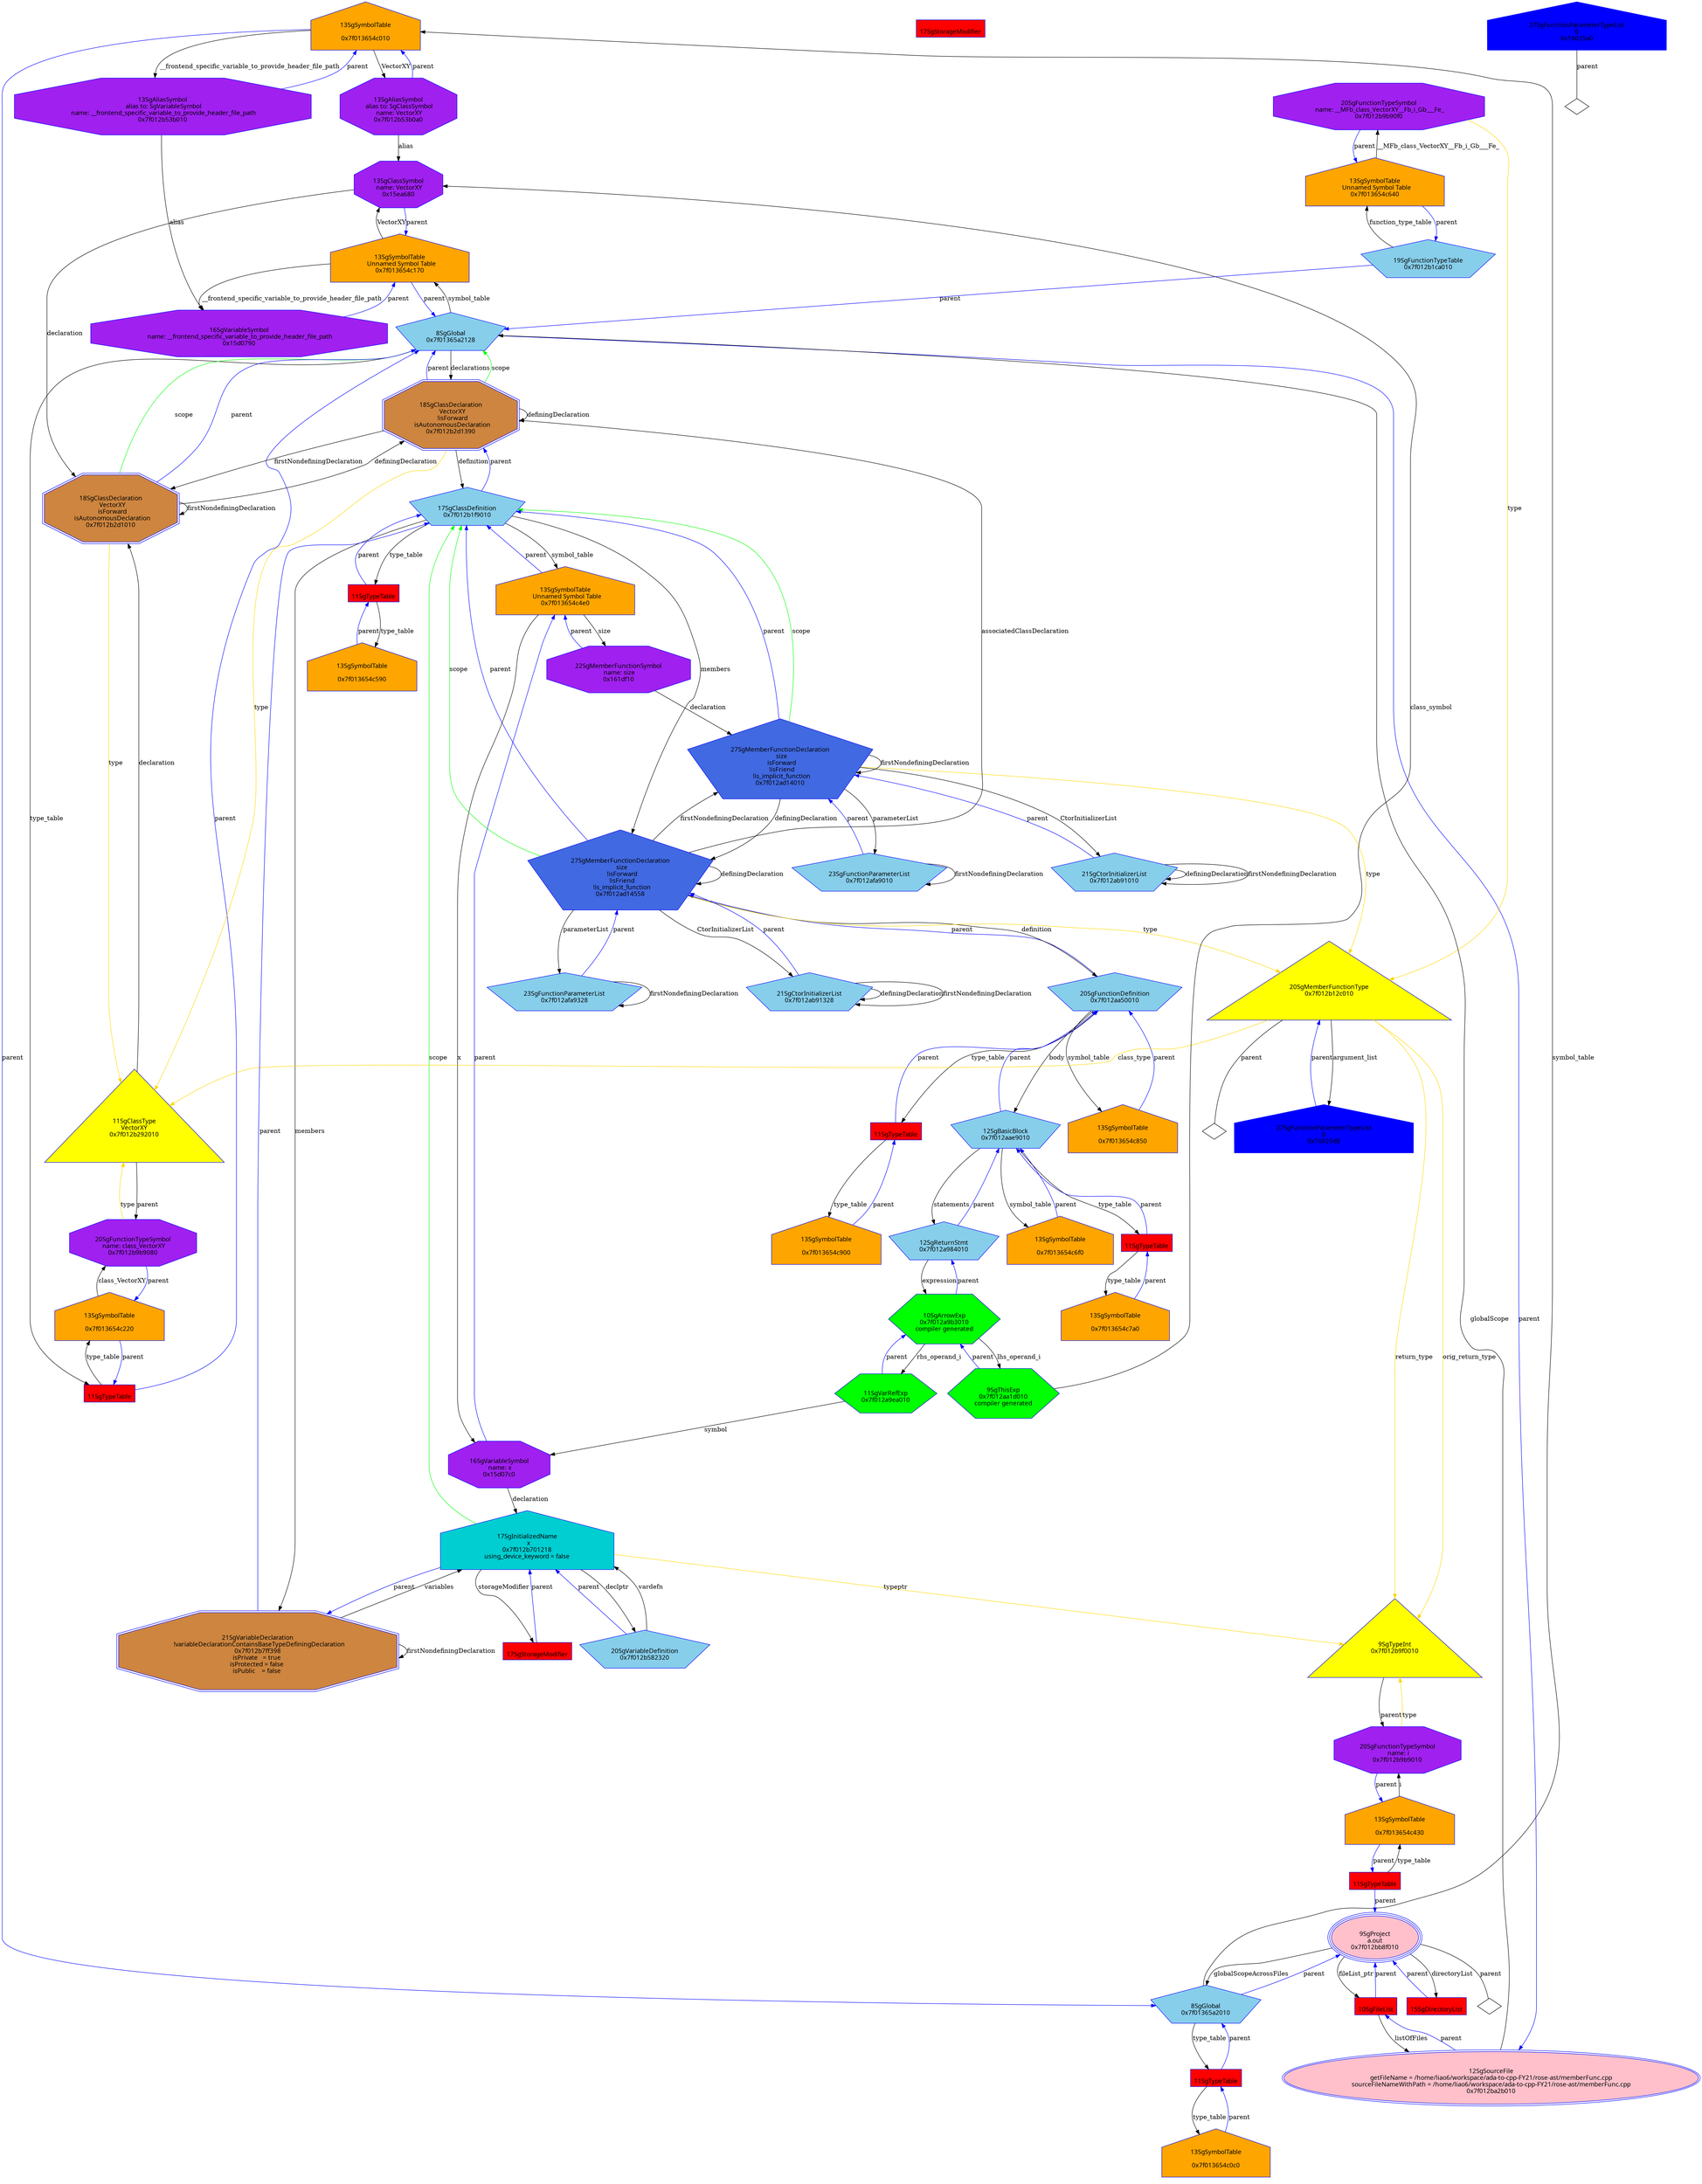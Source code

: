 digraph "GmemberFunc.cpp.dot" {
"0x7f013654c010"[label="\n13SgSymbolTable\n  \n  0x7f013654c010  " shape=house,regular=0,URL="\N",tooltip="more info at \N",sides=5,peripheries=1,color="blue",fillcolor=orange,fontname="7x13bold",fontcolor=black,style=filled];
"0x7f013654c010" -> "0x7f012b53b0a0"[label="VectorXY" dir=forward ];
"0x7f013654c010" -> "0x7f012b53b010"[label="__frontend_specific_variable_to_provide_header_file_path" dir=forward ];
"0x7f013654c010" -> "0x7f01365a2010"[label="parent" color="blue" dir=forward ];
"0x7f013654c0c0"[label="\n13SgSymbolTable\n  \n  0x7f013654c0c0  " shape=house,regular=0,URL="\N",tooltip="more info at \N",sides=5,peripheries=1,color="blue",fillcolor=orange,fontname="7x13bold",fontcolor=black,style=filled];
"0x7f013654c0c0" -> "0x14e7ca0"[label="parent" color="blue" dir=forward ];
"0x7f013654c170"[label="\n13SgSymbolTable\n  Unnamed Symbol Table\n  0x7f013654c170  " shape=house,regular=0,URL="\N",tooltip="more info at \N",sides=5,peripheries=1,color="blue",fillcolor=orange,fontname="7x13bold",fontcolor=black,style=filled];
"0x7f013654c170" -> "0x15ea680"[label="VectorXY" dir=forward ];
"0x7f013654c170" -> "0x15d0790"[label="__frontend_specific_variable_to_provide_header_file_path" dir=forward ];
"0x7f013654c170" -> "0x7f01365a2128"[label="parent" color="blue" dir=forward ];
"0x7f013654c220"[label="\n13SgSymbolTable\n  \n  0x7f013654c220  " shape=house,regular=0,URL="\N",tooltip="more info at \N",sides=5,peripheries=1,color="blue",fillcolor=orange,fontname="7x13bold",fontcolor=black,style=filled];
"0x7f013654c220" -> "0x7f012b9b9080"[label="class_VectorXY" dir=forward ];
"0x7f013654c220" -> "0x14e7cc8"[label="parent" color="blue" dir=forward ];
"0x7f013654c430"[label="\n13SgSymbolTable\n  \n  0x7f013654c430  " shape=house,regular=0,URL="\N",tooltip="more info at \N",sides=5,peripheries=1,color="blue",fillcolor=orange,fontname="7x13bold",fontcolor=black,style=filled];
"0x7f013654c430" -> "0x7f012b9b9010"[label="i" dir=forward ];
"0x7f013654c430" -> "0x14e7d18"[label="parent" color="blue" dir=forward ];
"0x7f013654c4e0"[label="\n13SgSymbolTable\n  Unnamed Symbol Table\n  0x7f013654c4e0  " shape=house,regular=0,URL="\N",tooltip="more info at \N",sides=5,peripheries=1,color="blue",fillcolor=orange,fontname="7x13bold",fontcolor=black,style=filled];
"0x7f013654c4e0" -> "0x161df10"[label="size" dir=forward ];
"0x7f013654c4e0" -> "0x15d07c0"[label="x" dir=forward ];
"0x7f013654c4e0" -> "0x7f012b1f9010"[label="parent" color="blue" dir=forward ];
"0x7f013654c590"[label="\n13SgSymbolTable\n  \n  0x7f013654c590  " shape=house,regular=0,URL="\N",tooltip="more info at \N",sides=5,peripheries=1,color="blue",fillcolor=orange,fontname="7x13bold",fontcolor=black,style=filled];
"0x7f013654c590" -> "0x14e7d40"[label="parent" color="blue" dir=forward ];
"0x7f013654c640"[label="\n13SgSymbolTable\n  Unnamed Symbol Table\n  0x7f013654c640  " shape=house,regular=0,URL="\N",tooltip="more info at \N",sides=5,peripheries=1,color="blue",fillcolor=orange,fontname="7x13bold",fontcolor=black,style=filled];
"0x7f013654c640" -> "0x7f012b9b90f0"[label="__MFb_class_VectorXY__Fb_i_Gb___Fe_" dir=forward ];
"0x7f013654c640" -> "0x7f012b1ca010"[label="parent" color="blue" dir=forward ];
"0x7f013654c6f0"[label="\n13SgSymbolTable\n  \n  0x7f013654c6f0  " shape=house,regular=0,URL="\N",tooltip="more info at \N",sides=5,peripheries=1,color="blue",fillcolor=orange,fontname="7x13bold",fontcolor=black,style=filled];
"0x7f013654c6f0" -> "0x7f012aae9010"[label="parent" color="blue" dir=forward ];
"0x7f013654c7a0"[label="\n13SgSymbolTable\n  \n  0x7f013654c7a0  " shape=house,regular=0,URL="\N",tooltip="more info at \N",sides=5,peripheries=1,color="blue",fillcolor=orange,fontname="7x13bold",fontcolor=black,style=filled];
"0x7f013654c7a0" -> "0x14e7d68"[label="parent" color="blue" dir=forward ];
"0x7f013654c850"[label="\n13SgSymbolTable\n  \n  0x7f013654c850  " shape=house,regular=0,URL="\N",tooltip="more info at \N",sides=5,peripheries=1,color="blue",fillcolor=orange,fontname="7x13bold",fontcolor=black,style=filled];
"0x7f013654c850" -> "0x7f012aa50010"[label="parent" color="blue" dir=forward ];
"0x7f013654c900"[label="\n13SgSymbolTable\n  \n  0x7f013654c900  " shape=house,regular=0,URL="\N",tooltip="more info at \N",sides=5,peripheries=1,color="blue",fillcolor=orange,fontname="7x13bold",fontcolor=black,style=filled];
"0x7f013654c900" -> "0x14e7d90"[label="parent" color="blue" dir=forward ];
"0x15bcdf0"[label="\n17SgStorageModifier" shape=polygon,regular=0,URL="\N",tooltip="more info at \N",sides=4,peripheries=1,color="blue",fillcolor=red,fontname="7x13bold",fontcolor=black,style=filled];
"0x15bce18"[label="\n17SgStorageModifier" shape=polygon,regular=0,URL="\N",tooltip="more info at \N",sides=4,peripheries=1,color="blue",fillcolor=red,fontname="7x13bold",fontcolor=black,style=filled];
"0x15bce18" -> "0x7f012b701218"[label="parent" color="blue" dir=forward ];
"0x7f012ba2b010"[label="\n12SgSourceFile\n  getFileName = /home/liao6/workspace/ada-to-cpp-FY21/rose-ast/memberFunc.cpp  \n  sourceFileNameWithPath = /home/liao6/workspace/ada-to-cpp-FY21/rose-ast/memberFunc.cpp  \n  0x7f012ba2b010  " shape=ellipse,regular=0,URL="\N",tooltip="more info at \N",sides=5,peripheries=2,color="blue",fillcolor=pink,fontname="7x13bold",fontcolor=black,style=filled];
"0x7f012ba2b010" -> "0x7f01365a2128"[label="globalScope" dir=forward ];
"0x7f012ba2b010" -> "0x14ad240"[label="parent" color="blue" dir=forward ];
"0x14ad240"[label="\n10SgFileList" shape=polygon,regular=0,URL="\N",tooltip="more info at \N",sides=4,peripheries=1,color="blue",fillcolor=red,fontname="7x13bold",fontcolor=black,style=filled];
"0x14ad240" -> "0x7f012ba2b010"[label="listOfFiles" dir=forward ];
"0x14ad240" -> "0x7f012bb8f010"[label="parent" color="blue" dir=forward ];
"0x14cc650"[label="\n15SgDirectoryList" shape=polygon,regular=0,URL="\N",tooltip="more info at \N",sides=4,peripheries=1,color="blue",fillcolor=red,fontname="7x13bold",fontcolor=black,style=filled];
"0x14cc650" -> "0x7f012bb8f010"[label="parent" color="blue" dir=forward ];
"0x7f012bb8f010"[label="\n9SgProject\n  a.out  \n  0x7f012bb8f010  " shape=ellipse,regular=0,URL="\N",tooltip="more info at \N",sides=5,peripheries=3,color="blue",fillcolor=pink,fontname="7x13bold",fontcolor=black,style=filled];
"0x7f012bb8f010" -> "0x14ad240"[label="fileList_ptr" dir=forward ];
"0x7f012bb8f010" -> "0x14cc650"[label="directoryList" dir=forward ];
"0x7f012bb8f010" -> "0x7f01365a2010"[label="globalScopeAcrossFiles" dir=forward ];
"0x7f012bb8f010" -> "0x7f012bb8f010__parent__null"[label="parent" dir=none ];
"0x7f012bb8f010__parent__null"[label="" shape=diamond ];
"0x16025a0"[label="\n27SgFunctionParameterTypeList\n  0  \n  0x16025a0  " shape=house,regular=0,URL="\N",tooltip="more info at \N",sides=5,peripheries=1,color="blue",fillcolor=blue,fontname="7x13bold",fontcolor=black,style=filled];
"0x16025a0" -> "0x16025a0__parent__null"[label="parent" dir=none ];
"0x16025a0__parent__null"[label="" shape=diamond ];
"0x16025d8"[label="\n27SgFunctionParameterTypeList\n  0  \n  0x16025d8  " shape=house,regular=0,URL="\N",tooltip="more info at \N",sides=5,peripheries=1,color="blue",fillcolor=blue,fontname="7x13bold",fontcolor=black,style=filled];
"0x16025d8" -> "0x7f012b12c010"[label="parent" color="blue" dir=forward ];
"0x14e7ca0"[label="\n11SgTypeTable" shape=polygon,regular=0,URL="\N",tooltip="more info at \N",sides=4,peripheries=1,color="blue",fillcolor=red,fontname="7x13bold",fontcolor=black,style=filled];
"0x14e7ca0" -> "0x7f013654c0c0"[label="type_table" dir=forward ];
"0x14e7ca0" -> "0x7f01365a2010"[label="parent" color="blue" dir=forward ];
"0x14e7cc8"[label="\n11SgTypeTable" shape=polygon,regular=0,URL="\N",tooltip="more info at \N",sides=4,peripheries=1,color="blue",fillcolor=red,fontname="7x13bold",fontcolor=black,style=filled];
"0x14e7cc8" -> "0x7f013654c220"[label="type_table" dir=forward ];
"0x14e7cc8" -> "0x7f01365a2128"[label="parent" color="blue" dir=forward ];
"0x14e7d18"[label="\n11SgTypeTable" shape=polygon,regular=0,URL="\N",tooltip="more info at \N",sides=4,peripheries=1,color="blue",fillcolor=red,fontname="7x13bold",fontcolor=black,style=filled];
"0x14e7d18" -> "0x7f013654c430"[label="type_table" dir=forward ];
"0x14e7d18" -> "0x7f012bb8f010"[label="parent" color="blue" dir=forward ];
"0x14e7d40"[label="\n11SgTypeTable" shape=polygon,regular=0,URL="\N",tooltip="more info at \N",sides=4,peripheries=1,color="blue",fillcolor=red,fontname="7x13bold",fontcolor=black,style=filled];
"0x14e7d40" -> "0x7f013654c590"[label="type_table" dir=forward ];
"0x14e7d40" -> "0x7f012b1f9010"[label="parent" color="blue" dir=forward ];
"0x14e7d68"[label="\n11SgTypeTable" shape=polygon,regular=0,URL="\N",tooltip="more info at \N",sides=4,peripheries=1,color="blue",fillcolor=red,fontname="7x13bold",fontcolor=black,style=filled];
"0x14e7d68" -> "0x7f013654c7a0"[label="type_table" dir=forward ];
"0x14e7d68" -> "0x7f012aae9010"[label="parent" color="blue" dir=forward ];
"0x14e7d90"[label="\n11SgTypeTable" shape=polygon,regular=0,URL="\N",tooltip="more info at \N",sides=4,peripheries=1,color="blue",fillcolor=red,fontname="7x13bold",fontcolor=black,style=filled];
"0x14e7d90" -> "0x7f013654c900"[label="type_table" dir=forward ];
"0x14e7d90" -> "0x7f012aa50010"[label="parent" color="blue" dir=forward ];
"0x7f012b9f0010"[label="\n9SgTypeInt\n  0x7f012b9f0010  \n   \n   " shape=polygon,regular=0,URL="\N",tooltip="more info at \N",sides=3,peripheries=1,color="blue",fillcolor=yellow,fontname="7x13bold",fontcolor=black,style=filled];
"0x7f012b9f0010" -> "0x7f012b9b9010"[label="parent" dir=forward ];
"0x7f012b12c010"[label="\n20SgMemberFunctionType\n  0x7f012b12c010  \n   \n   " shape=polygon,regular=0,URL="\N",tooltip="more info at \N",sides=3,peripheries=1,color="blue",fillcolor=yellow,fontname="7x13bold",fontcolor=black,style=filled];
"0x7f012b12c010" -> "0x7f012b292010"[label="class_type" color="gold1" dir=forward ];
"0x7f012b12c010" -> "0x7f012b9f0010"[label="return_type" color="gold1" dir=forward ];
"0x7f012b12c010" -> "0x7f012b9f0010"[label="orig_return_type" color="gold1" dir=forward ];
"0x7f012b12c010" -> "0x16025d8"[label="argument_list" dir=forward ];
"0x7f012b12c010" -> "0x7f012b12c010__parent__null"[label="parent" dir=none ];
"0x7f012b12c010__parent__null"[label="" shape=diamond ];
"0x7f012b292010"[label="\n11SgClassType\nVectorXY\n  0x7f012b292010  \n   \n   " shape=polygon,regular=0,URL="\N",tooltip="more info at \N",sides=3,peripheries=1,color="blue",fillcolor=yellow,fontname="7x13bold",fontcolor=black,style=filled];
"0x7f012b292010" -> "0x7f012b2d1010"[label="declaration" dir=forward ];
"0x7f012b292010" -> "0x7f012b9b9080"[label="parent" dir=forward ];
"0x7f012afa9010"[label="\n23SgFunctionParameterList\n  0x7f012afa9010  " shape=polygon,regular=0,URL="\N",tooltip="more info at \N",sides=5,peripheries=1,color="blue",fillcolor=skyblue,fontname="7x13bold",fontcolor=black,style=filled];
"0x7f012afa9010" -> "0x7f012afa9010"[label="firstNondefiningDeclaration" dir=forward ];
"0x7f012afa9010" -> "0x7f012ad14010"[label="parent" color="blue" dir=forward ];
"0x7f012afa9328"[label="\n23SgFunctionParameterList\n  0x7f012afa9328  " shape=polygon,regular=0,URL="\N",tooltip="more info at \N",sides=5,peripheries=1,color="blue",fillcolor=skyblue,fontname="7x13bold",fontcolor=black,style=filled];
"0x7f012afa9328" -> "0x7f012afa9328"[label="firstNondefiningDeclaration" dir=forward ];
"0x7f012afa9328" -> "0x7f012ad14558"[label="parent" color="blue" dir=forward ];
"0x7f012ab91010"[label="\n21SgCtorInitializerList\n  0x7f012ab91010  " shape=polygon,regular=0,URL="\N",tooltip="more info at \N",sides=5,peripheries=1,color="blue",fillcolor=skyblue,fontname="7x13bold",fontcolor=black,style=filled];
"0x7f012ab91010" -> "0x7f012ab91010"[label="definingDeclaration" dir=forward ];
"0x7f012ab91010" -> "0x7f012ab91010"[label="firstNondefiningDeclaration" dir=forward ];
"0x7f012ab91010" -> "0x7f012ad14010"[label="parent" color="blue" dir=forward ];
"0x7f012ab91328"[label="\n21SgCtorInitializerList\n  0x7f012ab91328  " shape=polygon,regular=0,URL="\N",tooltip="more info at \N",sides=5,peripheries=1,color="blue",fillcolor=skyblue,fontname="7x13bold",fontcolor=black,style=filled];
"0x7f012ab91328" -> "0x7f012ab91328"[label="definingDeclaration" dir=forward ];
"0x7f012ab91328" -> "0x7f012ab91328"[label="firstNondefiningDeclaration" dir=forward ];
"0x7f012ab91328" -> "0x7f012ad14558"[label="parent" color="blue" dir=forward ];
"0x7f012aae9010"[label="\n12SgBasicBlock\n  0x7f012aae9010  " shape=polygon,regular=0,URL="\N",tooltip="more info at \N",sides=5,peripheries=1,color="blue",fillcolor=skyblue,fontname="7x13bold",fontcolor=black,style=filled];
"0x7f012aae9010" -> "0x7f012a984010"[label="statements" dir=forward ];
"0x7f012aae9010" -> "0x7f013654c6f0"[label="symbol_table" dir=forward ];
"0x7f012aae9010" -> "0x14e7d68"[label="type_table" dir=forward ];
"0x7f012aae9010" -> "0x7f012aa50010"[label="parent" color="blue" dir=forward ];
"0x7f01365a2010"[label="\n8SgGlobal\n  0x7f01365a2010  " shape=polygon,regular=0,URL="\N",tooltip="more info at \N",sides=5,peripheries=1,color="blue",fillcolor=skyblue,fontname="7x13bold",fontcolor=black,style=filled];
"0x7f01365a2010" -> "0x7f013654c010"[label="symbol_table" dir=forward ];
"0x7f01365a2010" -> "0x14e7ca0"[label="type_table" dir=forward ];
"0x7f01365a2010" -> "0x7f012bb8f010"[label="parent" color="blue" dir=forward ];
"0x7f01365a2128"[label="\n8SgGlobal\n  0x7f01365a2128  " shape=polygon,regular=0,URL="\N",tooltip="more info at \N",sides=5,peripheries=1,color="blue",fillcolor=skyblue,fontname="7x13bold",fontcolor=black,style=filled];
"0x7f01365a2128" -> "0x7f012b2d1390"[label="declarations" dir=forward ];
"0x7f01365a2128" -> "0x7f013654c170"[label="symbol_table" dir=forward ];
"0x7f01365a2128" -> "0x14e7cc8"[label="type_table" dir=forward ];
"0x7f01365a2128" -> "0x7f012ba2b010"[label="parent" color="blue" dir=forward ];
"0x7f012b582320"[label="\n20SgVariableDefinition\n  0x7f012b582320  " shape=polygon,regular=0,URL="\N",tooltip="more info at \N",sides=5,peripheries=1,color="blue",fillcolor=skyblue,fontname="7x13bold",fontcolor=black,style=filled];
"0x7f012b582320" -> "0x7f012b701218"[label="vardefn" dir=forward ];
"0x7f012b582320" -> "0x7f012b701218"[label="parent" color="blue" dir=forward ];
"0x7f012b1ca010"[label="\n19SgFunctionTypeTable\n  0x7f012b1ca010  " shape=polygon,regular=0,URL="\N",tooltip="more info at \N",sides=5,peripheries=1,color="blue",fillcolor=skyblue,fontname="7x13bold",fontcolor=black,style=filled];
"0x7f012b1ca010" -> "0x7f013654c640"[label="function_type_table" dir=forward ];
"0x7f012b1ca010" -> "0x7f01365a2128"[label="parent" color="blue" dir=forward ];
"0x7f012a984010"[label="\n12SgReturnStmt\n  0x7f012a984010  " shape=polygon,regular=0,URL="\N",tooltip="more info at \N",sides=5,peripheries=1,color="blue",fillcolor=skyblue,fontname="7x13bold",fontcolor=black,style=filled];
"0x7f012a984010" -> "0x7f012a9b3010"[label="expression" dir=forward ];
"0x7f012a984010" -> "0x7f012aae9010"[label="parent" color="blue" dir=forward ];
"0x7f012b7ff398"[label="\n21SgVariableDeclaration\n  !variableDeclarationContainsBaseTypeDefiningDeclaration\n  0x7f012b7ff398  \n isPrivate   = true  \n isProtected = false  \n isPublic    = false  " shape=polygon,regular=0,URL="\N",tooltip="more info at \N",sides=8,peripheries=2,color="blue",fillcolor=peru,fontname="7x13bold",fontcolor=black,style=filled];
"0x7f012b7ff398" -> "0x7f012b701218"[label="variables" dir=forward ];
"0x7f012b7ff398" -> "0x7f012b7ff398"[label="firstNondefiningDeclaration" dir=forward ];
"0x7f012b7ff398" -> "0x7f012b1f9010"[label="parent" color="blue" dir=forward ];
"0x7f012b2d1010"[label="\n18SgClassDeclaration\n  VectorXY\n  isForward\n  isAutonomousDeclaration\n  0x7f012b2d1010  " shape=polygon,regular=0,URL="\N",tooltip="more info at \N",sides=8,peripheries=2,color="blue",fillcolor=peru,fontname="7x13bold",fontcolor=black,style=filled];
"0x7f012b2d1010" -> "0x7f012b292010"[label="type" color="gold1" dir=forward ];
"0x7f012b2d1010" -> "0x7f01365a2128"[label="scope" color="green" dir=forward ];
"0x7f012b2d1010" -> "0x7f012b2d1390"[label="definingDeclaration" dir=forward ];
"0x7f012b2d1010" -> "0x7f012b2d1010"[label="firstNondefiningDeclaration" dir=forward ];
"0x7f012b2d1010" -> "0x7f01365a2128"[label="parent" color="blue" dir=forward ];
"0x7f012b2d1390"[label="\n18SgClassDeclaration\n  VectorXY\n  !isForward\n  isAutonomousDeclaration\n  0x7f012b2d1390  " shape=polygon,regular=0,URL="\N",tooltip="more info at \N",sides=8,peripheries=2,color="blue",fillcolor=peru,fontname="7x13bold",fontcolor=black,style=filled];
"0x7f012b2d1390" -> "0x7f012b292010"[label="type" color="gold1" dir=forward ];
"0x7f012b2d1390" -> "0x7f012b1f9010"[label="definition" dir=forward ];
"0x7f012b2d1390" -> "0x7f01365a2128"[label="scope" color="green" dir=forward ];
"0x7f012b2d1390" -> "0x7f012b2d1390"[label="definingDeclaration" dir=forward ];
"0x7f012b2d1390" -> "0x7f012b2d1010"[label="firstNondefiningDeclaration" dir=forward ];
"0x7f012b2d1390" -> "0x7f01365a2128"[label="parent" color="blue" dir=forward ];
"0x7f012b1f9010"[label="\n17SgClassDefinition\n  0x7f012b1f9010  " shape=polygon,regular=0,URL="\N",tooltip="more info at \N",sides=5,peripheries=1,color="blue",fillcolor=skyblue,fontname="7x13bold",fontcolor=black,style=filled];
"0x7f012b1f9010" -> "0x7f012b7ff398"[label="members" dir=forward ];
"0x7f012b1f9010" -> "0x7f012ad14558"[label="members" dir=forward ];
"0x7f012b1f9010" -> "0x7f013654c4e0"[label="symbol_table" dir=forward ];
"0x7f012b1f9010" -> "0x14e7d40"[label="type_table" dir=forward ];
"0x7f012b1f9010" -> "0x7f012b2d1390"[label="parent" color="blue" dir=forward ];
"0x7f012aa50010"[label="\n20SgFunctionDefinition\n  0x7f012aa50010  " shape=polygon,regular=0,URL="\N",tooltip="more info at \N",sides=5,peripheries=1,color="blue",fillcolor=skyblue,fontname="7x13bold",fontcolor=black,style=filled];
"0x7f012aa50010" -> "0x7f012aae9010"[label="body" dir=forward ];
"0x7f012aa50010" -> "0x7f013654c850"[label="symbol_table" dir=forward ];
"0x7f012aa50010" -> "0x14e7d90"[label="type_table" dir=forward ];
"0x7f012aa50010" -> "0x7f012ad14558"[label="parent" color="blue" dir=forward ];
"0x7f012ad14010"[label="\n27SgMemberFunctionDeclaration\n  size\n  isForward\n  !isFriend\n  !is_implicit_function\n  0x7f012ad14010  " shape=polygon,regular=0,URL="\N",tooltip="more info at \N",sides=5,peripheries=1,color="blue",fillcolor=royalblue,fontname="7x13bold",fontcolor=black,style=filled];
"0x7f012ad14010" -> "0x7f012ab91010"[label="CtorInitializerList" dir=forward ];
"0x7f012ad14010" -> "0x7f012afa9010"[label="parameterList" dir=forward ];
"0x7f012ad14010" -> "0x7f012b12c010"[label="type" color="gold1" dir=forward ];
"0x7f012ad14010" -> "0x7f012b1f9010"[label="scope" color="green" dir=forward ];
"0x7f012ad14010" -> "0x7f012ad14558"[label="definingDeclaration" dir=forward ];
"0x7f012ad14010" -> "0x7f012ad14010"[label="firstNondefiningDeclaration" dir=forward ];
"0x7f012ad14010" -> "0x7f012b1f9010"[label="parent" color="blue" dir=forward ];
"0x7f012ad14558"[label="\n27SgMemberFunctionDeclaration\n  size\n  !isForward\n  !isFriend\n  !is_implicit_function\n  0x7f012ad14558  " shape=polygon,regular=0,URL="\N",tooltip="more info at \N",sides=5,peripheries=1,color="blue",fillcolor=royalblue,fontname="7x13bold",fontcolor=black,style=filled];
"0x7f012ad14558" -> "0x7f012ab91328"[label="CtorInitializerList" dir=forward ];
"0x7f012ad14558" -> "0x7f012b2d1390"[label="associatedClassDeclaration" dir=forward ];
"0x7f012ad14558" -> "0x7f012afa9328"[label="parameterList" dir=forward ];
"0x7f012ad14558" -> "0x7f012b12c010"[label="type" color="gold1" dir=forward ];
"0x7f012ad14558" -> "0x7f012aa50010"[label="definition" dir=forward ];
"0x7f012ad14558" -> "0x7f012b1f9010"[label="scope" color="green" dir=forward ];
"0x7f012ad14558" -> "0x7f012ad14558"[label="definingDeclaration" dir=forward ];
"0x7f012ad14558" -> "0x7f012ad14010"[label="firstNondefiningDeclaration" dir=forward ];
"0x7f012ad14558" -> "0x7f012b1f9010"[label="parent" color="blue" dir=forward ];
"0x7f012a9ea010"[label="\n11SgVarRefExp\n  0x7f012a9ea010  " shape=polygon,regular=0,URL="\N",tooltip="more info at \N",sides=6,peripheries=1,color="blue",fillcolor=green,fontname="7x13bold",fontcolor=black,style=filled];
"0x7f012a9ea010" -> "0x15d07c0"[label="symbol" dir=forward ];
"0x7f012a9ea010" -> "0x7f012a9b3010"[label="parent" color="blue" dir=forward ];
"0x7f012aa1d010"[label="\n9SgThisExp\n  0x7f012aa1d010  \n compiler generated " shape=polygon,regular=0,URL="\N",tooltip="more info at \N",sides=6,peripheries=1,color="blue",fillcolor=green,fontname="7x13bold",fontcolor=black,style=filled];
"0x7f012aa1d010" -> "0x15ea680"[label="class_symbol" dir=forward ];
"0x7f012aa1d010" -> "0x7f012a9b3010"[label="parent" color="blue" dir=forward ];
"0x7f012a9b3010"[label="\n10SgArrowExp\n  0x7f012a9b3010  \n compiler generated " shape=polygon,regular=0,URL="\N",tooltip="more info at \N",sides=6,peripheries=1,color="blue",fillcolor=green,fontname="7x13bold",fontcolor=black,style=filled];
"0x7f012a9b3010" -> "0x7f012aa1d010"[label="lhs_operand_i" dir=forward ];
"0x7f012a9b3010" -> "0x7f012a9ea010"[label="rhs_operand_i" dir=forward ];
"0x7f012a9b3010" -> "0x7f012a984010"[label="parent" color="blue" dir=forward ];
"0x15d0790"[label="\n16SgVariableSymbol\n name: __frontend_specific_variable_to_provide_header_file_path\n  0x15d0790  " shape=polygon,regular=0,URL="\N",tooltip="more info at \N",sides=8,peripheries=1,color="blue",fillcolor=purple,fontname="7x13bold",fontcolor=black,style=filled];
"0x15d0790" -> "0x7f013654c170"[label="parent" color="blue" dir=forward ];
"0x15d07c0"[label="\n16SgVariableSymbol\n name: x\n  0x15d07c0  " shape=polygon,regular=0,URL="\N",tooltip="more info at \N",sides=8,peripheries=1,color="blue",fillcolor=purple,fontname="7x13bold",fontcolor=black,style=filled];
"0x15d07c0" -> "0x7f012b701218"[label="declaration" dir=forward ];
"0x15d07c0" -> "0x7f013654c4e0"[label="parent" color="blue" dir=forward ];
"0x7f012b9b9010"[label="\n20SgFunctionTypeSymbol\n name: i\n  0x7f012b9b9010  " shape=polygon,regular=0,URL="\N",tooltip="more info at \N",sides=8,peripheries=1,color="blue",fillcolor=purple,fontname="7x13bold",fontcolor=black,style=filled];
"0x7f012b9b9010" -> "0x7f012b9f0010"[label="type" color="gold1" dir=forward ];
"0x7f012b9b9010" -> "0x7f013654c430"[label="parent" color="blue" dir=forward ];
"0x7f012b9b9080"[label="\n20SgFunctionTypeSymbol\n name: class_VectorXY\n  0x7f012b9b9080  " shape=polygon,regular=0,URL="\N",tooltip="more info at \N",sides=8,peripheries=1,color="blue",fillcolor=purple,fontname="7x13bold",fontcolor=black,style=filled];
"0x7f012b9b9080" -> "0x7f012b292010"[label="type" color="gold1" dir=forward ];
"0x7f012b9b9080" -> "0x7f013654c220"[label="parent" color="blue" dir=forward ];
"0x7f012b9b90f0"[label="\n20SgFunctionTypeSymbol\n name: __MFb_class_VectorXY__Fb_i_Gb___Fe_\n  0x7f012b9b90f0  " shape=polygon,regular=0,URL="\N",tooltip="more info at \N",sides=8,peripheries=1,color="blue",fillcolor=purple,fontname="7x13bold",fontcolor=black,style=filled];
"0x7f012b9b90f0" -> "0x7f012b12c010"[label="type" color="gold1" dir=forward ];
"0x7f012b9b90f0" -> "0x7f013654c640"[label="parent" color="blue" dir=forward ];
"0x15ea680"[label="\n13SgClassSymbol\n name: VectorXY\n  0x15ea680  " shape=polygon,regular=0,URL="\N",tooltip="more info at \N",sides=8,peripheries=1,color="blue",fillcolor=purple,fontname="7x13bold",fontcolor=black,style=filled];
"0x15ea680" -> "0x7f012b2d1010"[label="declaration" dir=forward ];
"0x15ea680" -> "0x7f013654c170"[label="parent" color="blue" dir=forward ];
"0x161df10"[label="\n22SgMemberFunctionSymbol\n name: size\n  0x161df10  " shape=polygon,regular=0,URL="\N",tooltip="more info at \N",sides=8,peripheries=1,color="blue",fillcolor=purple,fontname="7x13bold",fontcolor=black,style=filled];
"0x161df10" -> "0x7f012ad14010"[label="declaration" dir=forward ];
"0x161df10" -> "0x7f013654c4e0"[label="parent" color="blue" dir=forward ];
"0x7f012b53b010"[label="\n13SgAliasSymbol\n alias to: SgVariableSymbol\n name: __frontend_specific_variable_to_provide_header_file_path\n  0x7f012b53b010  " shape=polygon,regular=0,URL="\N",tooltip="more info at \N",sides=8,peripheries=1,color="blue",fillcolor=purple,fontname="7x13bold",fontcolor=black,style=filled];
"0x7f012b53b010" -> "0x15d0790"[label="alias" dir=forward ];
"0x7f012b53b010" -> "0x7f013654c010"[label="parent" color="blue" dir=forward ];
"0x7f012b53b0a0"[label="\n13SgAliasSymbol\n alias to: SgClassSymbol\n name: VectorXY\n  0x7f012b53b0a0  " shape=polygon,regular=0,URL="\N",tooltip="more info at \N",sides=8,peripheries=1,color="blue",fillcolor=purple,fontname="7x13bold",fontcolor=black,style=filled];
"0x7f012b53b0a0" -> "0x15ea680"[label="alias" dir=forward ];
"0x7f012b53b0a0" -> "0x7f013654c010"[label="parent" color="blue" dir=forward ];
"0x7f012b701218"[label="\n17SgInitializedName\n  x\n  0x7f012b701218  \n  using_device_keyword = false  " shape=house,regular=0,URL="\N",tooltip="more info at \N",sides=5,peripheries=1,color="blue",fillcolor=darkturquoise,fontname="7x13bold",fontcolor=black,style=filled];
"0x7f012b701218" -> "0x7f012b9f0010"[label="typeptr" color="gold1" dir=forward ];
"0x7f012b701218" -> "0x7f012b582320"[label="declptr" dir=forward ];
"0x7f012b701218" -> "0x15bce18"[label="storageModifier" dir=forward ];
"0x7f012b701218" -> "0x7f012b1f9010"[label="scope" color="green" dir=forward ];
"0x7f012b701218" -> "0x7f012b7ff398"[label="parent" color="blue" dir=forward ];
}
